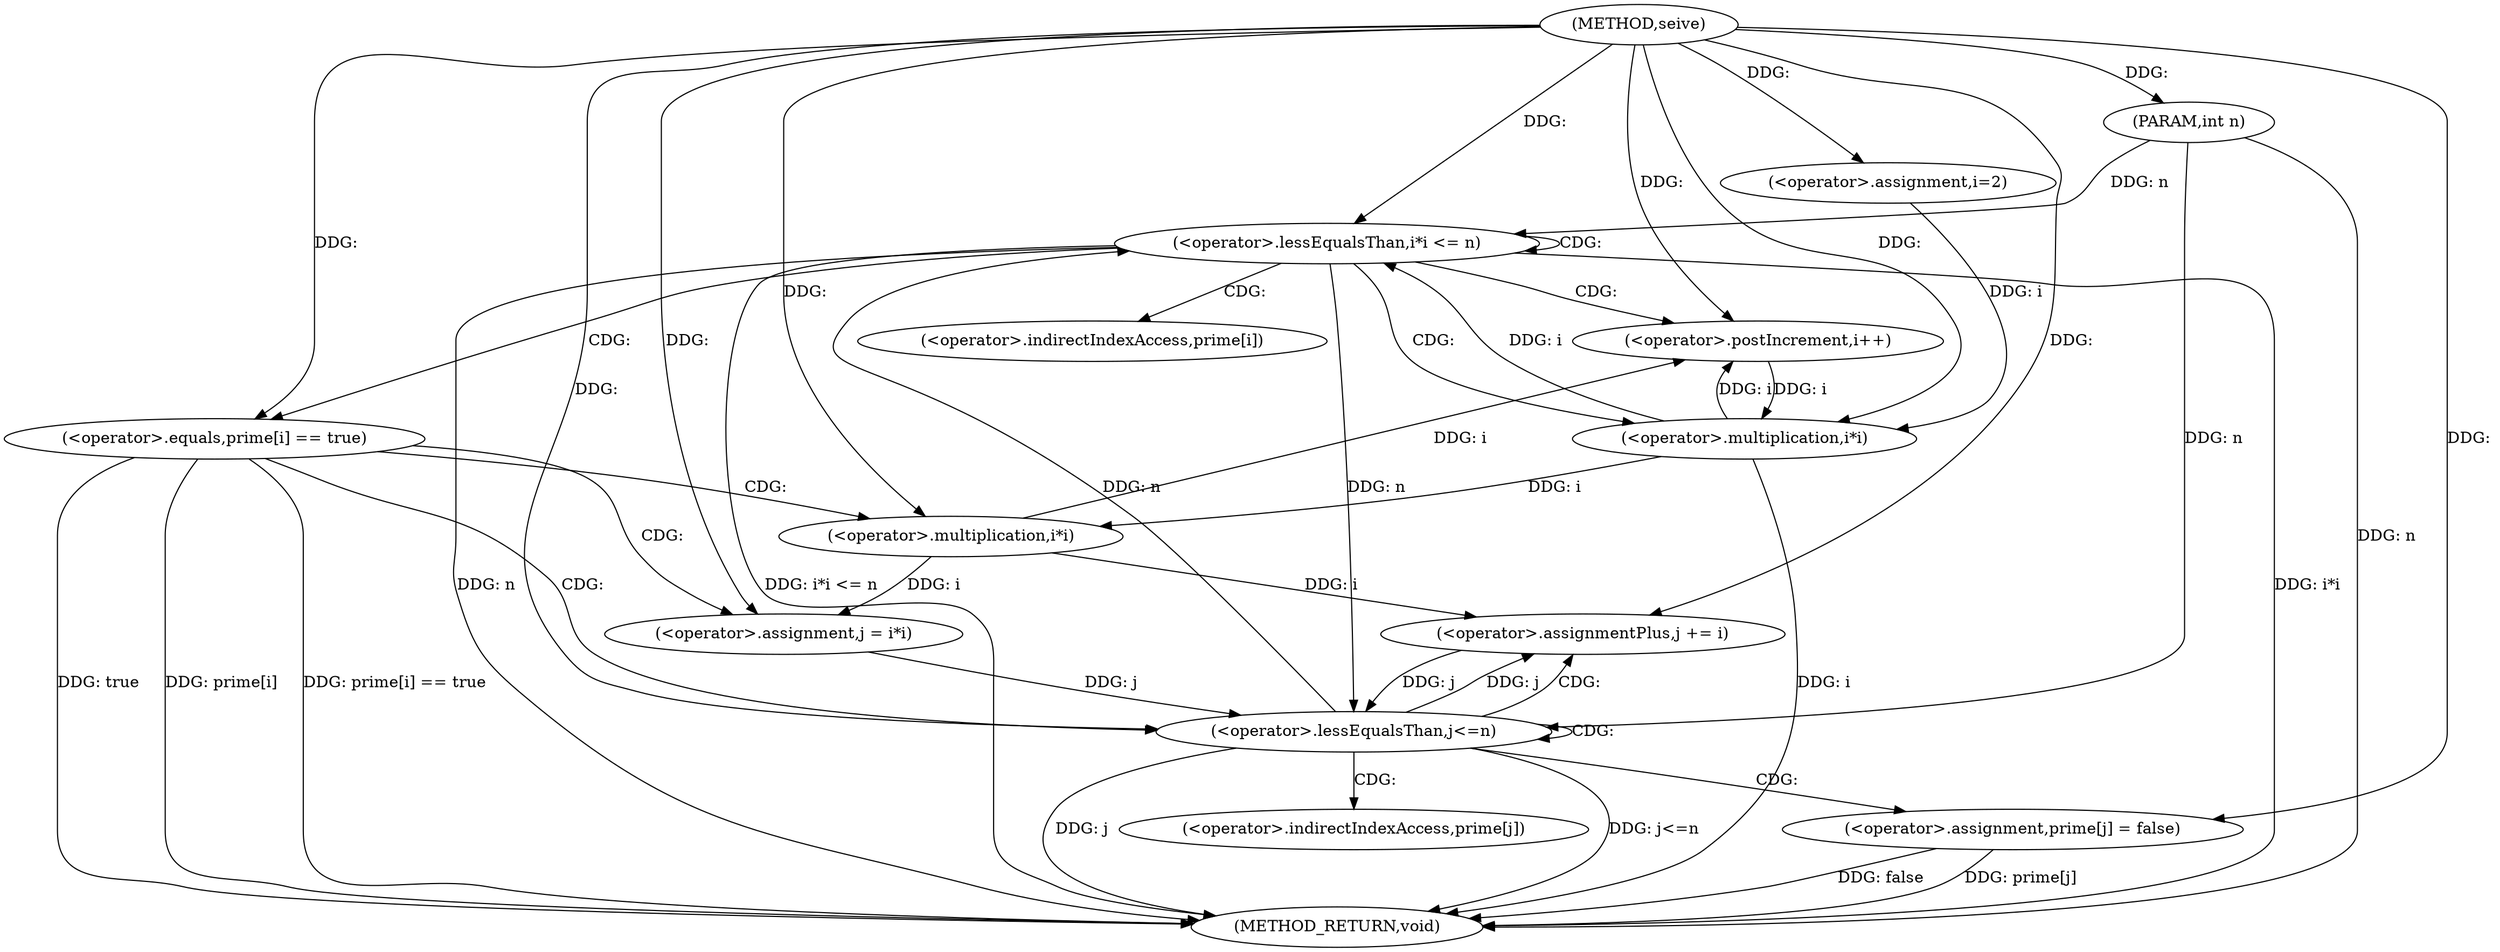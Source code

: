 digraph "seive" {  
"1000106" [label = "(METHOD,seive)" ]
"1000147" [label = "(METHOD_RETURN,void)" ]
"1000107" [label = "(PARAM,int n)" ]
"1000111" [label = "(<operator>.assignment,i=2)" ]
"1000114" [label = "(<operator>.lessEqualsThan,i*i <= n)" ]
"1000119" [label = "(<operator>.postIncrement,i++)" ]
"1000115" [label = "(<operator>.multiplication,i*i)" ]
"1000123" [label = "(<operator>.equals,prime[i] == true)" ]
"1000131" [label = "(<operator>.assignment,j = i*i)" ]
"1000136" [label = "(<operator>.lessEqualsThan,j<=n)" ]
"1000139" [label = "(<operator>.assignmentPlus,j += i)" ]
"1000142" [label = "(<operator>.assignment,prime[j] = false)" ]
"1000133" [label = "(<operator>.multiplication,i*i)" ]
"1000124" [label = "(<operator>.indirectIndexAccess,prime[i])" ]
"1000143" [label = "(<operator>.indirectIndexAccess,prime[j])" ]
  "1000107" -> "1000147"  [ label = "DDG: n"] 
  "1000115" -> "1000147"  [ label = "DDG: i"] 
  "1000114" -> "1000147"  [ label = "DDG: i*i"] 
  "1000114" -> "1000147"  [ label = "DDG: n"] 
  "1000114" -> "1000147"  [ label = "DDG: i*i <= n"] 
  "1000123" -> "1000147"  [ label = "DDG: prime[i]"] 
  "1000123" -> "1000147"  [ label = "DDG: prime[i] == true"] 
  "1000136" -> "1000147"  [ label = "DDG: j"] 
  "1000136" -> "1000147"  [ label = "DDG: j<=n"] 
  "1000142" -> "1000147"  [ label = "DDG: prime[j]"] 
  "1000142" -> "1000147"  [ label = "DDG: false"] 
  "1000123" -> "1000147"  [ label = "DDG: true"] 
  "1000106" -> "1000107"  [ label = "DDG: "] 
  "1000106" -> "1000111"  [ label = "DDG: "] 
  "1000115" -> "1000114"  [ label = "DDG: i"] 
  "1000136" -> "1000114"  [ label = "DDG: n"] 
  "1000107" -> "1000114"  [ label = "DDG: n"] 
  "1000106" -> "1000114"  [ label = "DDG: "] 
  "1000115" -> "1000119"  [ label = "DDG: i"] 
  "1000133" -> "1000119"  [ label = "DDG: i"] 
  "1000106" -> "1000119"  [ label = "DDG: "] 
  "1000111" -> "1000115"  [ label = "DDG: i"] 
  "1000119" -> "1000115"  [ label = "DDG: i"] 
  "1000106" -> "1000115"  [ label = "DDG: "] 
  "1000106" -> "1000123"  [ label = "DDG: "] 
  "1000133" -> "1000131"  [ label = "DDG: i"] 
  "1000133" -> "1000139"  [ label = "DDG: i"] 
  "1000106" -> "1000139"  [ label = "DDG: "] 
  "1000106" -> "1000142"  [ label = "DDG: "] 
  "1000106" -> "1000131"  [ label = "DDG: "] 
  "1000131" -> "1000136"  [ label = "DDG: j"] 
  "1000139" -> "1000136"  [ label = "DDG: j"] 
  "1000106" -> "1000136"  [ label = "DDG: "] 
  "1000114" -> "1000136"  [ label = "DDG: n"] 
  "1000107" -> "1000136"  [ label = "DDG: n"] 
  "1000136" -> "1000139"  [ label = "DDG: j"] 
  "1000115" -> "1000133"  [ label = "DDG: i"] 
  "1000106" -> "1000133"  [ label = "DDG: "] 
  "1000114" -> "1000123"  [ label = "CDG: "] 
  "1000114" -> "1000124"  [ label = "CDG: "] 
  "1000114" -> "1000119"  [ label = "CDG: "] 
  "1000114" -> "1000114"  [ label = "CDG: "] 
  "1000114" -> "1000115"  [ label = "CDG: "] 
  "1000123" -> "1000131"  [ label = "CDG: "] 
  "1000123" -> "1000133"  [ label = "CDG: "] 
  "1000123" -> "1000136"  [ label = "CDG: "] 
  "1000136" -> "1000143"  [ label = "CDG: "] 
  "1000136" -> "1000142"  [ label = "CDG: "] 
  "1000136" -> "1000139"  [ label = "CDG: "] 
  "1000136" -> "1000136"  [ label = "CDG: "] 
}
